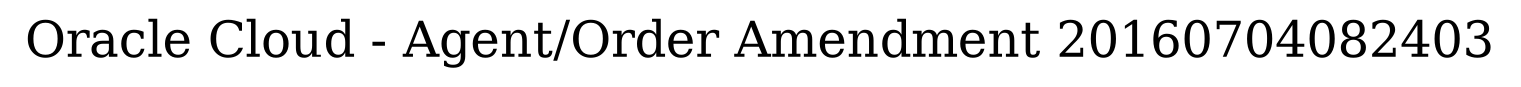 digraph LexiconGraph {
graph[label="Oracle Cloud - Agent/Order Amendment 20160704082403", fontsize=24]
splines=true
}
